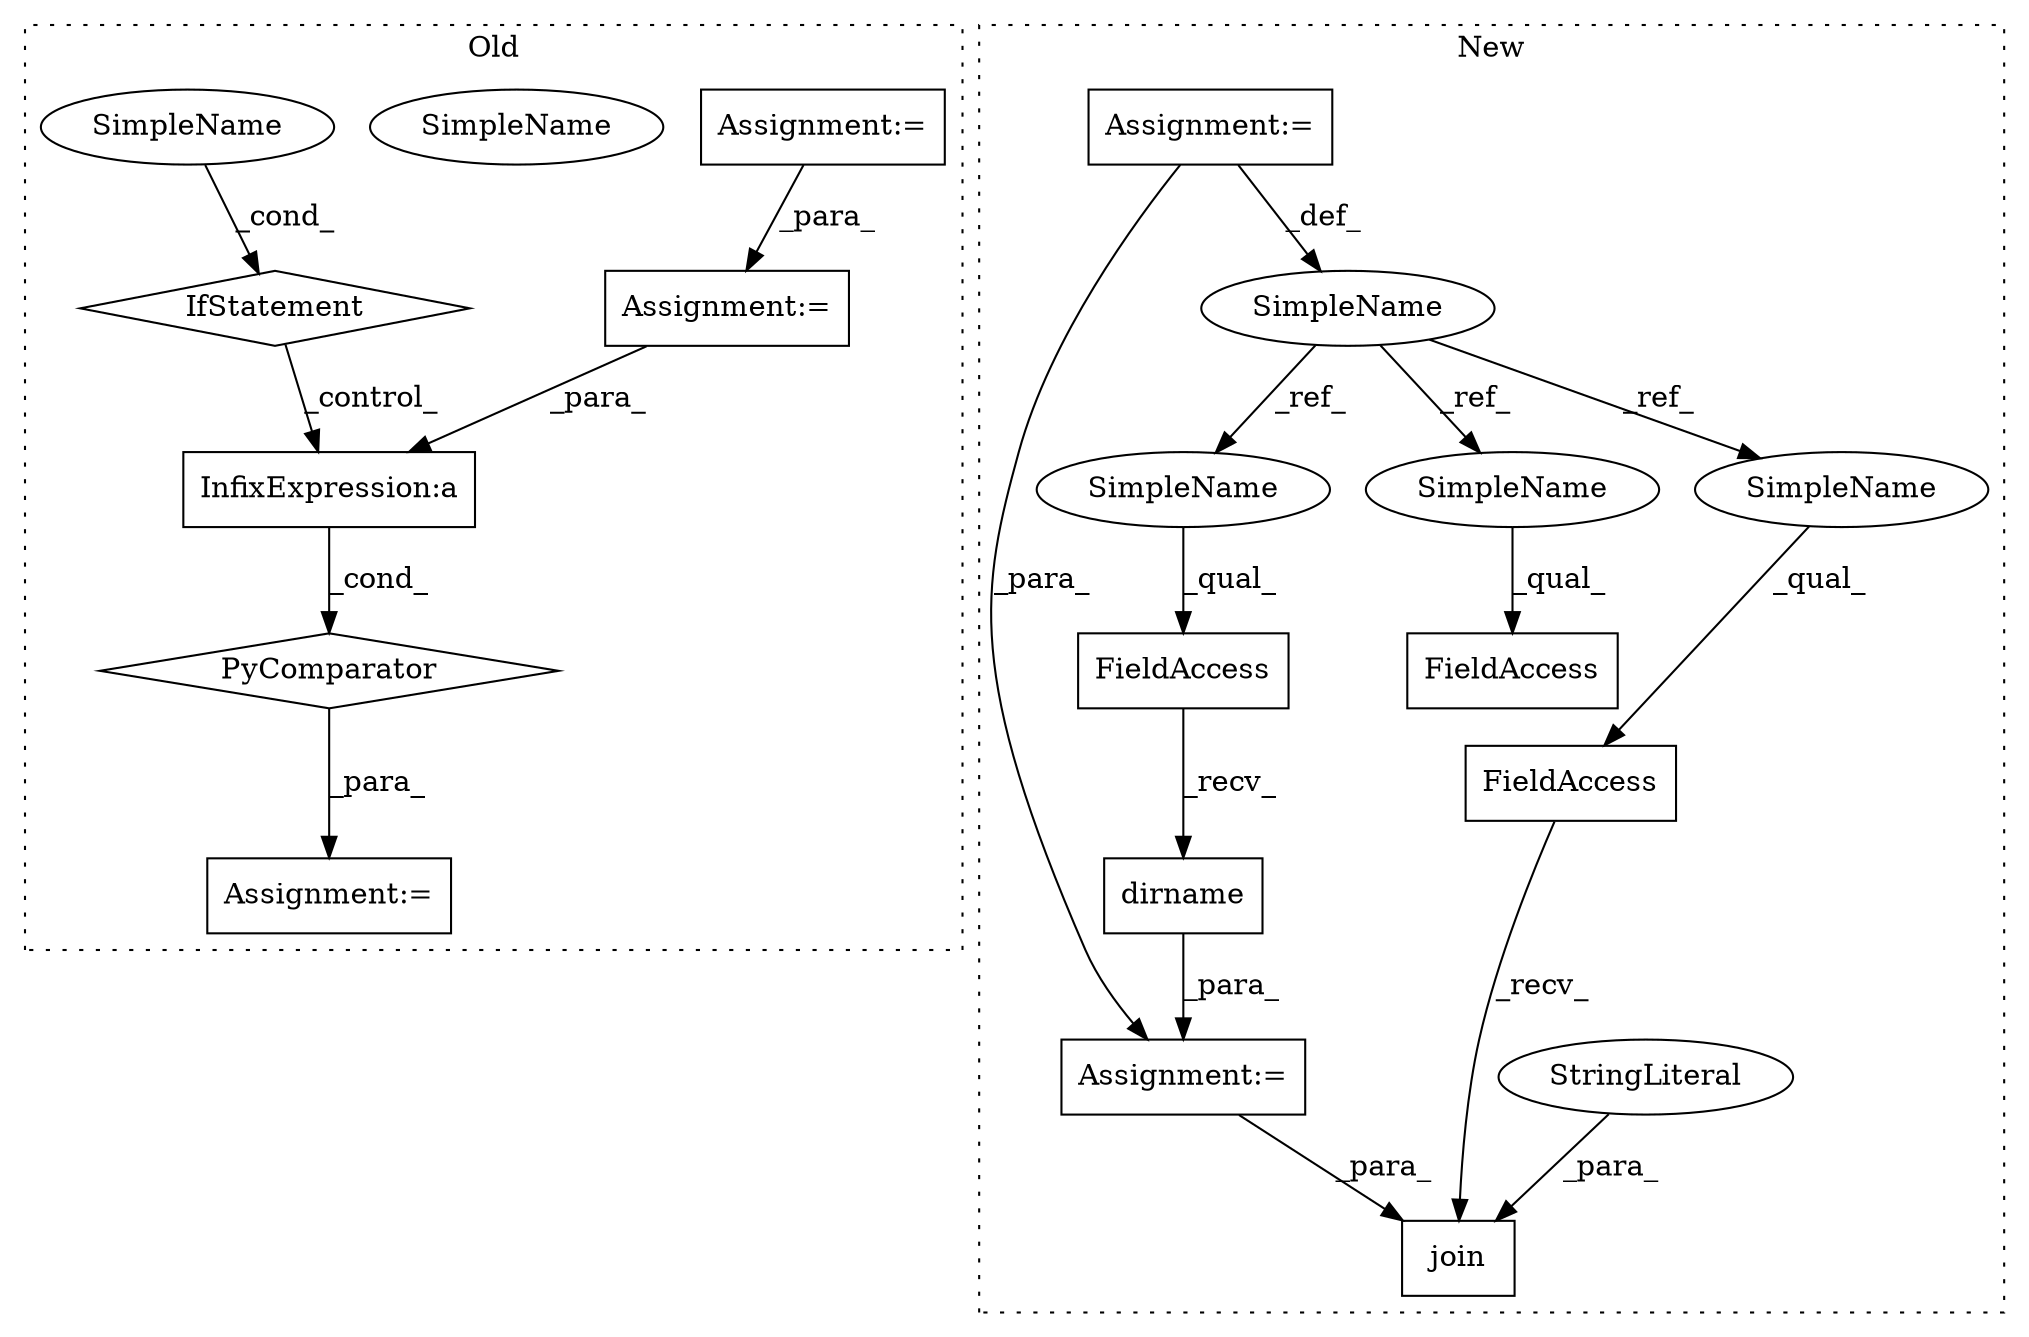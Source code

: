 digraph G {
subgraph cluster0 {
1 [label="PyComparator" a="113" s="601" l="34" shape="diamond"];
4 [label="Assignment:=" a="7" s="459" l="1" shape="box"];
11 [label="Assignment:=" a="7" s="497" l="12" shape="box"];
13 [label="InfixExpression:a" a="27" s="517" l="3" shape="box"];
14 [label="IfStatement" a="25" s="601" l="34" shape="diamond"];
15 [label="SimpleName" a="42" s="630" l="5" shape="ellipse"];
16 [label="Assignment:=" a="7" s="601" l="34" shape="box"];
17 [label="SimpleName" a="42" s="630" l="5" shape="ellipse"];
label = "Old";
style="dotted";
}
subgraph cluster1 {
2 [label="dirname" a="32" s="616,631" l="8,1" shape="box"];
3 [label="Assignment:=" a="7" s="594" l="1" shape="box"];
5 [label="FieldAccess" a="22" s="608" l="7" shape="box"];
6 [label="join" a="32" s="793,817" l="5,1" shape="box"];
7 [label="FieldAccess" a="22" s="785" l="7" shape="box"];
8 [label="SimpleName" a="42" s="291" l="2" shape="ellipse"];
9 [label="FieldAccess" a="22" s="595" l="7" shape="box"];
10 [label="StringLiteral" a="45" s="811" l="6" shape="ellipse"];
12 [label="Assignment:=" a="7" s="291" l="2" shape="box"];
18 [label="SimpleName" a="42" s="785" l="2" shape="ellipse"];
19 [label="SimpleName" a="42" s="608" l="2" shape="ellipse"];
20 [label="SimpleName" a="42" s="595" l="2" shape="ellipse"];
label = "New";
style="dotted";
}
1 -> 11 [label="_para_"];
2 -> 3 [label="_para_"];
3 -> 6 [label="_para_"];
4 -> 16 [label="_para_"];
5 -> 2 [label="_recv_"];
7 -> 6 [label="_recv_"];
8 -> 19 [label="_ref_"];
8 -> 20 [label="_ref_"];
8 -> 18 [label="_ref_"];
10 -> 6 [label="_para_"];
12 -> 3 [label="_para_"];
12 -> 8 [label="_def_"];
13 -> 1 [label="_cond_"];
14 -> 13 [label="_control_"];
16 -> 13 [label="_para_"];
17 -> 14 [label="_cond_"];
18 -> 7 [label="_qual_"];
19 -> 5 [label="_qual_"];
20 -> 9 [label="_qual_"];
}